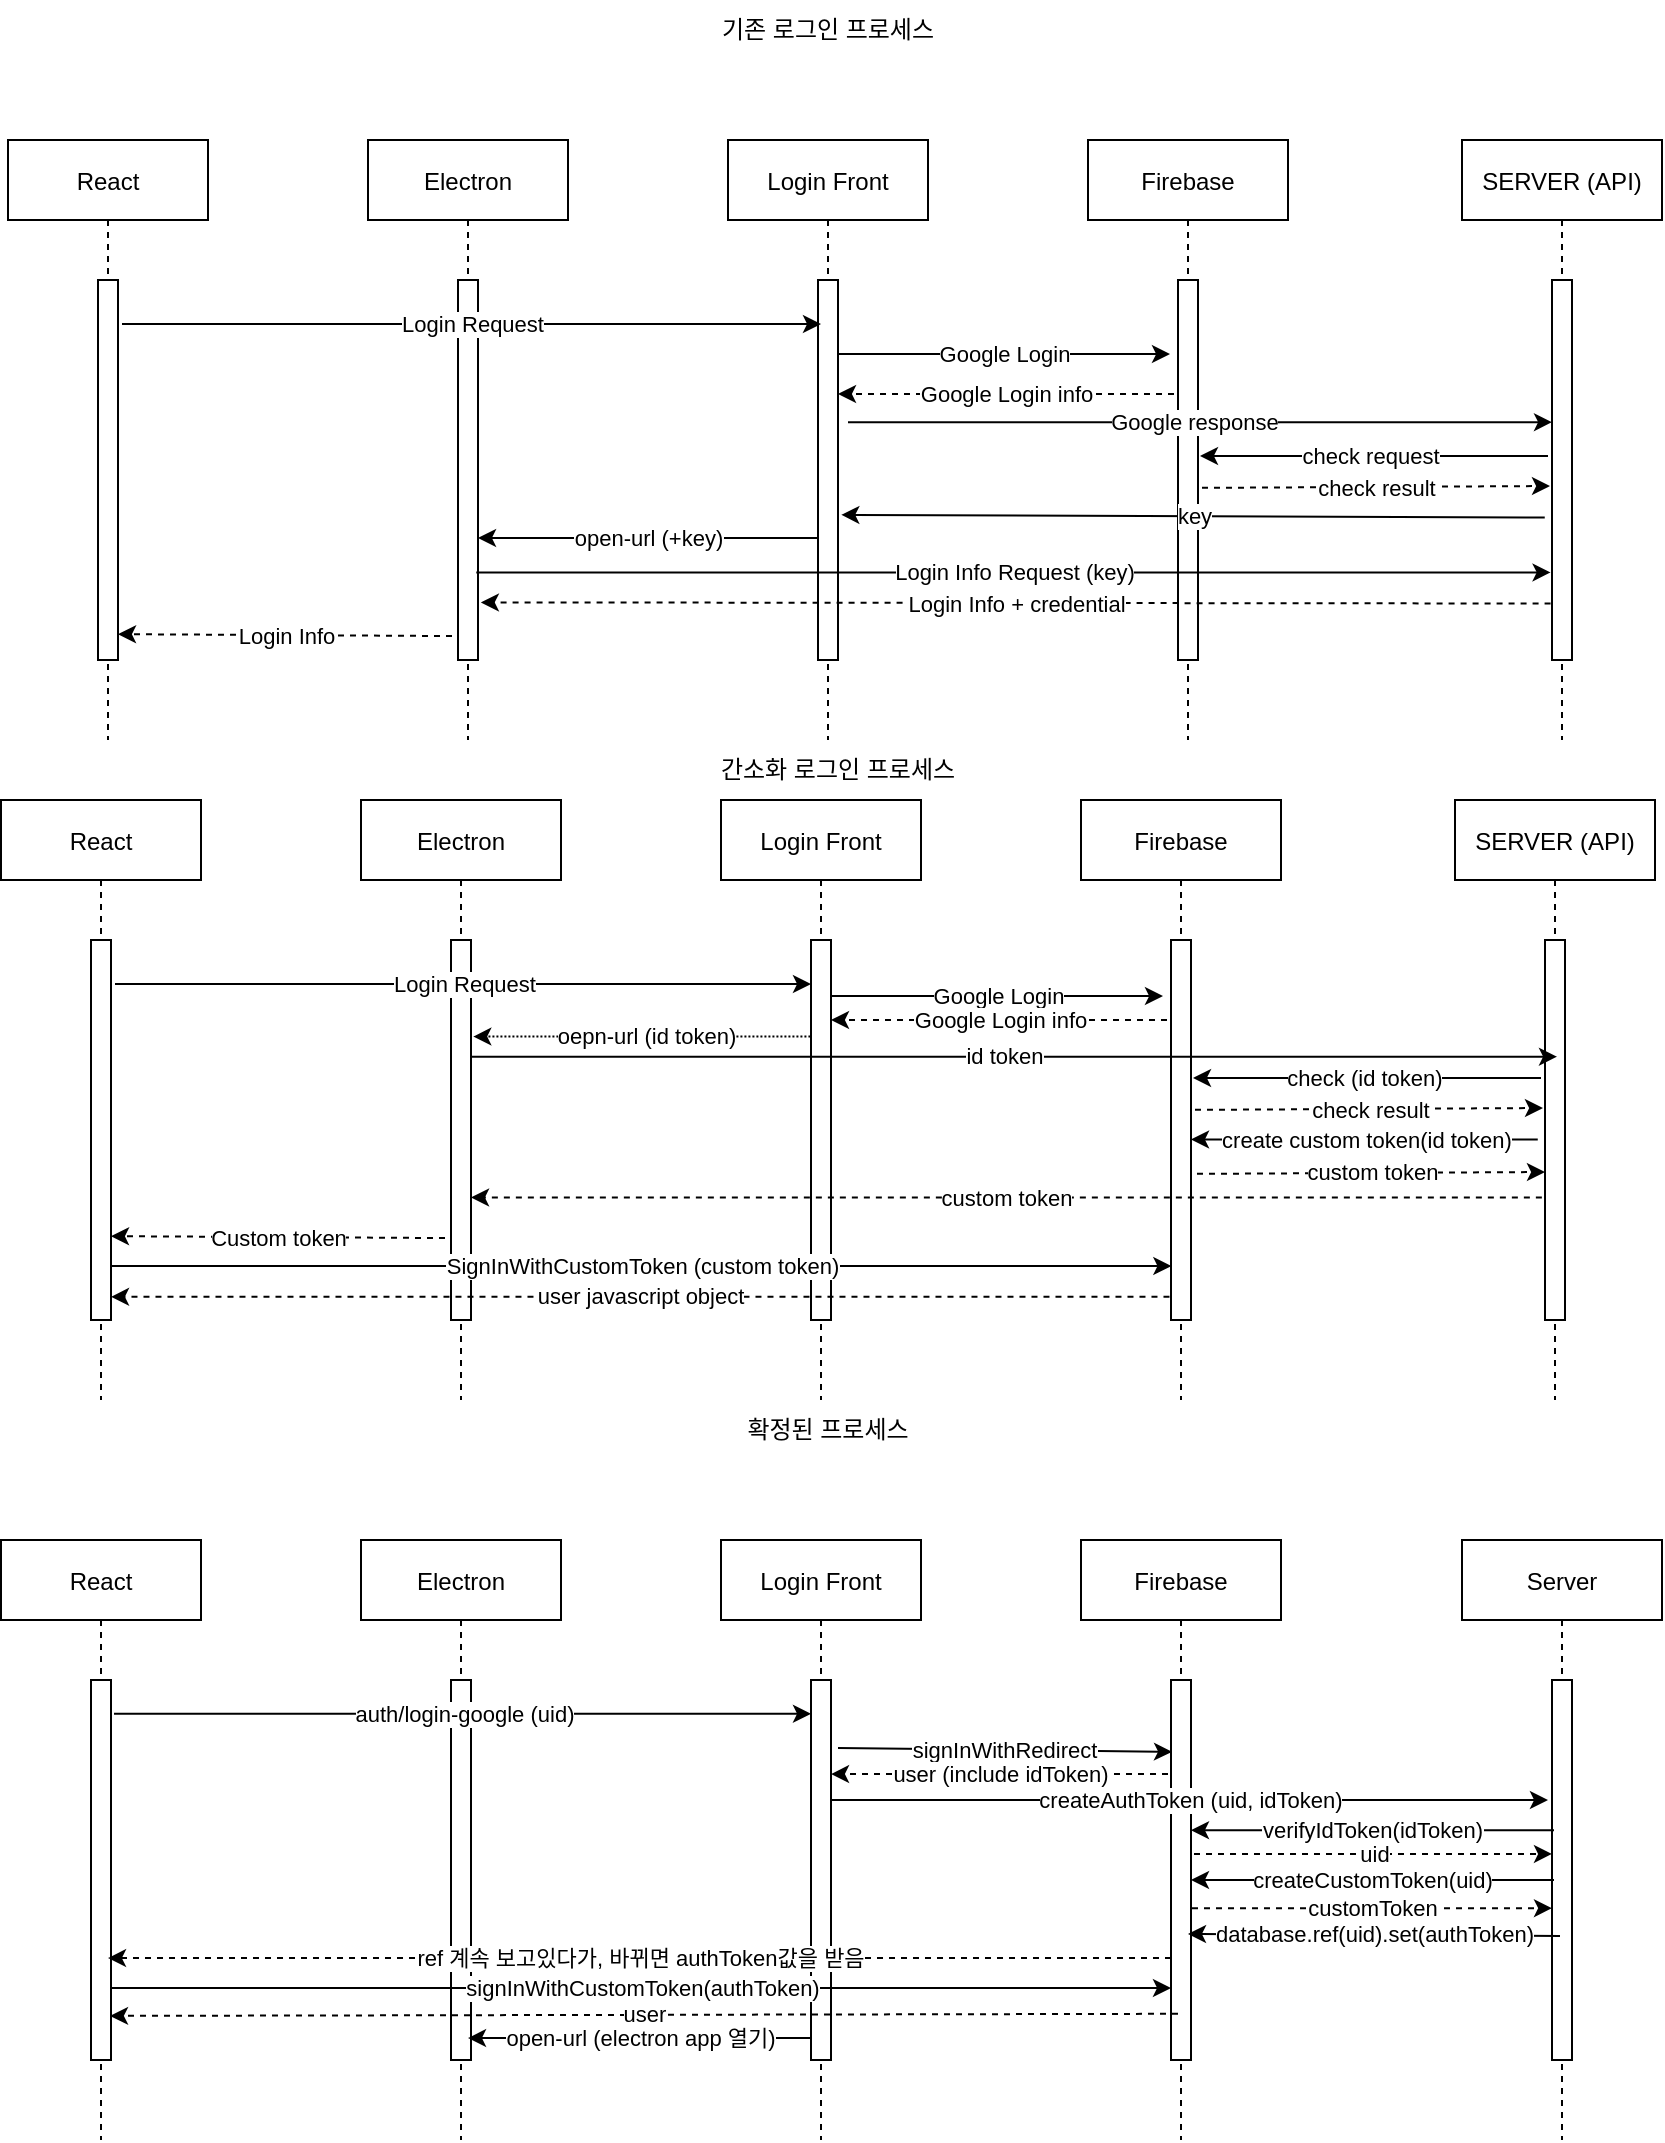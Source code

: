 <mxfile version="14.2.9" type="github">
  <diagram id="kgpKYQtTHZ0yAKxKKP6v" name="Page-1">
    <mxGraphModel dx="1426" dy="746" grid="1" gridSize="10" guides="1" tooltips="1" connect="1" arrows="1" fold="1" page="1" pageScale="1" pageWidth="850" pageHeight="1100" math="0" shadow="0">
      <root>
        <mxCell id="0" />
        <mxCell id="1" parent="0" />
        <mxCell id="NMaZNwox8EWJG5blDV41-1" value="Login Info" style="rounded=0;orthogonalLoop=1;jettySize=auto;html=1;entryX=1;entryY=0.932;entryDx=0;entryDy=0;entryPerimeter=0;exitX=-0.3;exitY=0.937;exitDx=0;exitDy=0;exitPerimeter=0;dashed=1;" parent="1" source="NMaZNwox8EWJG5blDV41-3" target="NMaZNwox8EWJG5blDV41-23" edge="1">
          <mxGeometry relative="1" as="geometry">
            <mxPoint x="80" y="240" as="targetPoint" />
            <Array as="points" />
          </mxGeometry>
        </mxCell>
        <mxCell id="NMaZNwox8EWJG5blDV41-2" value="Electron" style="shape=umlLifeline;perimeter=lifelinePerimeter;container=1;collapsible=0;recursiveResize=0;rounded=0;shadow=0;strokeWidth=1;" parent="1" vertex="1">
          <mxGeometry x="200" y="90" width="100" height="300" as="geometry" />
        </mxCell>
        <mxCell id="NMaZNwox8EWJG5blDV41-3" value="" style="points=[];perimeter=orthogonalPerimeter;rounded=0;shadow=0;strokeWidth=1;" parent="NMaZNwox8EWJG5blDV41-2" vertex="1">
          <mxGeometry x="45" y="70" width="10" height="190" as="geometry" />
        </mxCell>
        <mxCell id="NMaZNwox8EWJG5blDV41-4" value="Login Front" style="shape=umlLifeline;perimeter=lifelinePerimeter;container=1;collapsible=0;recursiveResize=0;rounded=0;shadow=0;strokeWidth=1;" parent="1" vertex="1">
          <mxGeometry x="380" y="90" width="100" height="300" as="geometry" />
        </mxCell>
        <mxCell id="NMaZNwox8EWJG5blDV41-5" value="" style="points=[];perimeter=orthogonalPerimeter;rounded=0;shadow=0;strokeWidth=1;" parent="NMaZNwox8EWJG5blDV41-4" vertex="1">
          <mxGeometry x="45" y="70" width="10" height="190" as="geometry" />
        </mxCell>
        <mxCell id="NMaZNwox8EWJG5blDV41-6" value="" style="points=[];perimeter=orthogonalPerimeter;rounded=0;shadow=0;strokeWidth=1;" parent="NMaZNwox8EWJG5blDV41-4" vertex="1">
          <mxGeometry x="45" y="70" width="10" height="190" as="geometry" />
        </mxCell>
        <mxCell id="NMaZNwox8EWJG5blDV41-7" value="Firebase" style="shape=umlLifeline;perimeter=lifelinePerimeter;container=1;collapsible=0;recursiveResize=0;rounded=0;shadow=0;strokeWidth=1;" parent="1" vertex="1">
          <mxGeometry x="560" y="90" width="100" height="300" as="geometry" />
        </mxCell>
        <mxCell id="NMaZNwox8EWJG5blDV41-8" value="" style="points=[];perimeter=orthogonalPerimeter;rounded=0;shadow=0;strokeWidth=1;" parent="NMaZNwox8EWJG5blDV41-7" vertex="1">
          <mxGeometry x="45" y="70" width="10" height="190" as="geometry" />
        </mxCell>
        <mxCell id="NMaZNwox8EWJG5blDV41-9" value="Google Login" style="rounded=0;orthogonalLoop=1;jettySize=auto;html=1;entryX=-0.4;entryY=0.195;entryDx=0;entryDy=0;entryPerimeter=0;" parent="1" source="NMaZNwox8EWJG5blDV41-5" target="NMaZNwox8EWJG5blDV41-8" edge="1">
          <mxGeometry relative="1" as="geometry">
            <mxPoint as="offset" />
          </mxGeometry>
        </mxCell>
        <mxCell id="NMaZNwox8EWJG5blDV41-10" value="SERVER (API)" style="shape=umlLifeline;perimeter=lifelinePerimeter;container=1;collapsible=0;recursiveResize=0;rounded=0;shadow=0;strokeWidth=1;" parent="1" vertex="1">
          <mxGeometry x="747" y="90" width="100" height="300" as="geometry" />
        </mxCell>
        <mxCell id="NMaZNwox8EWJG5blDV41-11" value="" style="points=[];perimeter=orthogonalPerimeter;rounded=0;shadow=0;strokeWidth=1;" parent="NMaZNwox8EWJG5blDV41-10" vertex="1">
          <mxGeometry x="45" y="70" width="10" height="190" as="geometry" />
        </mxCell>
        <mxCell id="NMaZNwox8EWJG5blDV41-12" value="" style="points=[];perimeter=orthogonalPerimeter;rounded=0;shadow=0;strokeWidth=1;" parent="NMaZNwox8EWJG5blDV41-10" vertex="1">
          <mxGeometry x="45" y="70" width="10" height="190" as="geometry" />
        </mxCell>
        <mxCell id="NMaZNwox8EWJG5blDV41-13" value="&lt;font color=&quot;#000000&quot;&gt;open-url (+key)&lt;/font&gt;" style="rounded=0;orthogonalLoop=1;jettySize=auto;html=1;fontColor=#FF0808;" parent="1" edge="1">
          <mxGeometry relative="1" as="geometry">
            <mxPoint x="425" y="289" as="sourcePoint" />
            <mxPoint x="255" y="289" as="targetPoint" />
            <mxPoint as="offset" />
          </mxGeometry>
        </mxCell>
        <mxCell id="NMaZNwox8EWJG5blDV41-14" value="" style="endArrow=classic;html=1;fontColor=#FF0808;exitX=1.2;exitY=0.158;exitDx=0;exitDy=0;exitPerimeter=0;" parent="1" edge="1">
          <mxGeometry relative="1" as="geometry">
            <mxPoint x="77" y="182.02" as="sourcePoint" />
            <mxPoint x="426.5" y="182" as="targetPoint" />
          </mxGeometry>
        </mxCell>
        <mxCell id="NMaZNwox8EWJG5blDV41-15" value="Login Request" style="edgeLabel;resizable=0;html=1;align=center;verticalAlign=middle;" parent="NMaZNwox8EWJG5blDV41-14" connectable="0" vertex="1">
          <mxGeometry relative="1" as="geometry">
            <mxPoint as="offset" />
          </mxGeometry>
        </mxCell>
        <mxCell id="NMaZNwox8EWJG5blDV41-16" value="Google response" style="rounded=0;orthogonalLoop=1;jettySize=auto;html=1;exitX=1.5;exitY=0.453;exitDx=0;exitDy=0;exitPerimeter=0;" parent="1" edge="1">
          <mxGeometry x="-0.019" relative="1" as="geometry">
            <mxPoint x="440" y="231.07" as="sourcePoint" />
            <mxPoint x="792" y="231.07" as="targetPoint" />
            <mxPoint as="offset" />
          </mxGeometry>
        </mxCell>
        <mxCell id="NMaZNwox8EWJG5blDV41-17" value="Google Login info" style="rounded=0;orthogonalLoop=1;jettySize=auto;html=1;dashed=1;exitX=-0.2;exitY=0.342;exitDx=0;exitDy=0;exitPerimeter=0;" parent="1" edge="1">
          <mxGeometry relative="1" as="geometry">
            <mxPoint x="603" y="216.98" as="sourcePoint" />
            <mxPoint x="435" y="216.98" as="targetPoint" />
            <mxPoint as="offset" />
          </mxGeometry>
        </mxCell>
        <mxCell id="NMaZNwox8EWJG5blDV41-18" value="check request" style="rounded=0;orthogonalLoop=1;jettySize=auto;html=1;entryX=1.1;entryY=0.526;entryDx=0;entryDy=0;entryPerimeter=0;" parent="1" edge="1">
          <mxGeometry x="0.025" relative="1" as="geometry">
            <mxPoint x="790" y="248.0" as="sourcePoint" />
            <mxPoint x="616" y="247.94" as="targetPoint" />
            <mxPoint as="offset" />
          </mxGeometry>
        </mxCell>
        <mxCell id="NMaZNwox8EWJG5blDV41-19" value="&lt;font color=&quot;#000000&quot;&gt;Login Info Request (key)&lt;/font&gt;" style="endArrow=classic;html=1;fontColor=#FF0808;exitX=0.914;exitY=0.659;exitDx=0;exitDy=0;exitPerimeter=0;entryX=-0.071;entryY=0.659;entryDx=0;entryDy=0;entryPerimeter=0;" parent="1" edge="1">
          <mxGeometry width="50" height="50" relative="1" as="geometry">
            <mxPoint x="254.14" y="306.21" as="sourcePoint" />
            <mxPoint x="791.29" y="306.21" as="targetPoint" />
          </mxGeometry>
        </mxCell>
        <mxCell id="NMaZNwox8EWJG5blDV41-20" value="" style="endArrow=classic;html=1;fontColor=#FF0808;exitX=-0.071;exitY=0.804;exitDx=0;exitDy=0;exitPerimeter=0;entryX=1.143;entryY=0.801;entryDx=0;entryDy=0;entryPerimeter=0;dashed=1;" parent="1" edge="1">
          <mxGeometry relative="1" as="geometry">
            <mxPoint x="791.29" y="321.76" as="sourcePoint" />
            <mxPoint x="256.43" y="321.19" as="targetPoint" />
          </mxGeometry>
        </mxCell>
        <mxCell id="NMaZNwox8EWJG5blDV41-21" value="Login Info + credential" style="edgeLabel;resizable=0;html=1;align=center;verticalAlign=middle;" parent="NMaZNwox8EWJG5blDV41-20" connectable="0" vertex="1">
          <mxGeometry relative="1" as="geometry" />
        </mxCell>
        <mxCell id="NMaZNwox8EWJG5blDV41-22" value="React" style="shape=umlLifeline;perimeter=lifelinePerimeter;container=1;collapsible=0;recursiveResize=0;rounded=0;shadow=0;strokeWidth=1;" parent="1" vertex="1">
          <mxGeometry x="20" y="90" width="100" height="300" as="geometry" />
        </mxCell>
        <mxCell id="NMaZNwox8EWJG5blDV41-23" value="" style="points=[];perimeter=orthogonalPerimeter;rounded=0;shadow=0;strokeWidth=1;" parent="NMaZNwox8EWJG5blDV41-22" vertex="1">
          <mxGeometry x="45" y="70" width="10" height="190" as="geometry" />
        </mxCell>
        <mxCell id="NMaZNwox8EWJG5blDV41-24" value="" style="endArrow=classic;html=1;dashed=1;exitX=1.2;exitY=0.547;exitDx=0;exitDy=0;exitPerimeter=0;" parent="1" source="NMaZNwox8EWJG5blDV41-8" edge="1">
          <mxGeometry relative="1" as="geometry">
            <mxPoint x="380" y="420" as="sourcePoint" />
            <mxPoint x="791" y="263" as="targetPoint" />
          </mxGeometry>
        </mxCell>
        <mxCell id="NMaZNwox8EWJG5blDV41-25" value="check result" style="edgeLabel;resizable=0;html=1;align=center;verticalAlign=middle;" parent="NMaZNwox8EWJG5blDV41-24" connectable="0" vertex="1">
          <mxGeometry relative="1" as="geometry" />
        </mxCell>
        <mxCell id="NMaZNwox8EWJG5blDV41-26" value="" style="endArrow=classic;html=1;exitX=-0.362;exitY=0.625;exitDx=0;exitDy=0;exitPerimeter=0;entryX=1.166;entryY=0.618;entryDx=0;entryDy=0;entryPerimeter=0;" parent="1" source="NMaZNwox8EWJG5blDV41-12" target="NMaZNwox8EWJG5blDV41-6" edge="1">
          <mxGeometry relative="1" as="geometry">
            <mxPoint x="430" y="260" as="sourcePoint" />
            <mxPoint x="530" y="260" as="targetPoint" />
          </mxGeometry>
        </mxCell>
        <mxCell id="NMaZNwox8EWJG5blDV41-27" value="key" style="edgeLabel;resizable=0;html=1;align=center;verticalAlign=middle;" parent="NMaZNwox8EWJG5blDV41-26" connectable="0" vertex="1">
          <mxGeometry relative="1" as="geometry" />
        </mxCell>
        <mxCell id="NMaZNwox8EWJG5blDV41-28" value="기존 로그인 프로세스" style="text;html=1;strokeColor=none;fillColor=none;align=center;verticalAlign=middle;whiteSpace=wrap;rounded=0;" parent="1" vertex="1">
          <mxGeometry x="370" y="20" width="120" height="30" as="geometry" />
        </mxCell>
        <mxCell id="NMaZNwox8EWJG5blDV41-29" value="Custom token" style="rounded=0;orthogonalLoop=1;jettySize=auto;html=1;entryX=1;entryY=0.932;entryDx=0;entryDy=0;entryPerimeter=0;exitX=-0.3;exitY=0.937;exitDx=0;exitDy=0;exitPerimeter=0;dashed=1;" parent="1" edge="1">
          <mxGeometry relative="1" as="geometry">
            <mxPoint x="71.5" y="638.08" as="targetPoint" />
            <Array as="points" />
            <mxPoint x="238.5" y="639.03" as="sourcePoint" />
          </mxGeometry>
        </mxCell>
        <mxCell id="NMaZNwox8EWJG5blDV41-30" value="Electron" style="shape=umlLifeline;perimeter=lifelinePerimeter;container=1;collapsible=0;recursiveResize=0;rounded=0;shadow=0;strokeWidth=1;" parent="1" vertex="1">
          <mxGeometry x="196.5" y="420" width="100" height="300" as="geometry" />
        </mxCell>
        <mxCell id="NMaZNwox8EWJG5blDV41-31" value="" style="points=[];perimeter=orthogonalPerimeter;rounded=0;shadow=0;strokeWidth=1;" parent="NMaZNwox8EWJG5blDV41-30" vertex="1">
          <mxGeometry x="45" y="70" width="10" height="190" as="geometry" />
        </mxCell>
        <mxCell id="NMaZNwox8EWJG5blDV41-32" value="Login Front" style="shape=umlLifeline;perimeter=lifelinePerimeter;container=1;collapsible=0;recursiveResize=0;rounded=0;shadow=0;strokeWidth=1;" parent="1" vertex="1">
          <mxGeometry x="376.5" y="420" width="100" height="300" as="geometry" />
        </mxCell>
        <mxCell id="NMaZNwox8EWJG5blDV41-33" value="" style="points=[];perimeter=orthogonalPerimeter;rounded=0;shadow=0;strokeWidth=1;" parent="NMaZNwox8EWJG5blDV41-32" vertex="1">
          <mxGeometry x="45" y="70" width="10" height="190" as="geometry" />
        </mxCell>
        <mxCell id="NMaZNwox8EWJG5blDV41-34" value="" style="points=[];perimeter=orthogonalPerimeter;rounded=0;shadow=0;strokeWidth=1;" parent="NMaZNwox8EWJG5blDV41-32" vertex="1">
          <mxGeometry x="45" y="70" width="10" height="190" as="geometry" />
        </mxCell>
        <mxCell id="NMaZNwox8EWJG5blDV41-35" value="Firebase" style="shape=umlLifeline;perimeter=lifelinePerimeter;container=1;collapsible=0;recursiveResize=0;rounded=0;shadow=0;strokeWidth=1;" parent="1" vertex="1">
          <mxGeometry x="556.5" y="420" width="100" height="300" as="geometry" />
        </mxCell>
        <mxCell id="NMaZNwox8EWJG5blDV41-36" value="" style="points=[];perimeter=orthogonalPerimeter;rounded=0;shadow=0;strokeWidth=1;" parent="NMaZNwox8EWJG5blDV41-35" vertex="1">
          <mxGeometry x="45" y="70" width="10" height="190" as="geometry" />
        </mxCell>
        <mxCell id="NMaZNwox8EWJG5blDV41-37" value="Google Login" style="rounded=0;orthogonalLoop=1;jettySize=auto;html=1;entryX=-0.4;entryY=0.195;entryDx=0;entryDy=0;entryPerimeter=0;" parent="1" edge="1">
          <mxGeometry relative="1" as="geometry">
            <mxPoint as="offset" />
            <mxPoint x="431.5" y="518.05" as="sourcePoint" />
            <mxPoint x="597.5" y="518.05" as="targetPoint" />
          </mxGeometry>
        </mxCell>
        <mxCell id="NMaZNwox8EWJG5blDV41-38" value="SERVER (API)" style="shape=umlLifeline;perimeter=lifelinePerimeter;container=1;collapsible=0;recursiveResize=0;rounded=0;shadow=0;strokeWidth=1;" parent="1" vertex="1">
          <mxGeometry x="743.5" y="420" width="100" height="300" as="geometry" />
        </mxCell>
        <mxCell id="NMaZNwox8EWJG5blDV41-39" value="" style="points=[];perimeter=orthogonalPerimeter;rounded=0;shadow=0;strokeWidth=1;" parent="NMaZNwox8EWJG5blDV41-38" vertex="1">
          <mxGeometry x="45" y="70" width="10" height="190" as="geometry" />
        </mxCell>
        <mxCell id="NMaZNwox8EWJG5blDV41-40" value="" style="points=[];perimeter=orthogonalPerimeter;rounded=0;shadow=0;strokeWidth=1;" parent="NMaZNwox8EWJG5blDV41-38" vertex="1">
          <mxGeometry x="45" y="70" width="10" height="190" as="geometry" />
        </mxCell>
        <mxCell id="NMaZNwox8EWJG5blDV41-42" value="" style="endArrow=classic;html=1;fontColor=#FF0808;exitX=1.2;exitY=0.158;exitDx=0;exitDy=0;exitPerimeter=0;" parent="1" target="NMaZNwox8EWJG5blDV41-34" edge="1">
          <mxGeometry relative="1" as="geometry">
            <mxPoint x="73.5" y="512.02" as="sourcePoint" />
            <mxPoint x="423" y="512" as="targetPoint" />
          </mxGeometry>
        </mxCell>
        <mxCell id="NMaZNwox8EWJG5blDV41-43" value="Login Request" style="edgeLabel;resizable=0;html=1;align=center;verticalAlign=middle;" parent="NMaZNwox8EWJG5blDV41-42" connectable="0" vertex="1">
          <mxGeometry relative="1" as="geometry">
            <mxPoint as="offset" />
          </mxGeometry>
        </mxCell>
        <mxCell id="NMaZNwox8EWJG5blDV41-44" value="oepn-url (id token)" style="rounded=0;orthogonalLoop=1;jettySize=auto;html=1;exitX=-0.029;exitY=0.254;exitDx=0;exitDy=0;exitPerimeter=0;entryX=1.114;entryY=0.254;entryDx=0;entryDy=0;entryPerimeter=0;dashed=1;dashPattern=1 1;" parent="1" source="NMaZNwox8EWJG5blDV41-34" target="NMaZNwox8EWJG5blDV41-31" edge="1">
          <mxGeometry x="-0.019" relative="1" as="geometry">
            <mxPoint x="436.5" y="561.07" as="sourcePoint" />
            <mxPoint x="788.5" y="561.07" as="targetPoint" />
            <mxPoint as="offset" />
          </mxGeometry>
        </mxCell>
        <mxCell id="NMaZNwox8EWJG5blDV41-45" value="Google Login info" style="rounded=0;orthogonalLoop=1;jettySize=auto;html=1;dashed=1;exitX=-0.2;exitY=0.342;exitDx=0;exitDy=0;exitPerimeter=0;" parent="1" edge="1">
          <mxGeometry relative="1" as="geometry">
            <mxPoint x="599.5" y="529.98" as="sourcePoint" />
            <mxPoint x="431.5" y="529.98" as="targetPoint" />
            <mxPoint as="offset" />
          </mxGeometry>
        </mxCell>
        <mxCell id="NMaZNwox8EWJG5blDV41-46" value="check (id token)" style="rounded=0;orthogonalLoop=1;jettySize=auto;html=1;entryX=1.1;entryY=0.526;entryDx=0;entryDy=0;entryPerimeter=0;" parent="1" edge="1">
          <mxGeometry x="0.025" relative="1" as="geometry">
            <mxPoint x="786.5" y="559.0" as="sourcePoint" />
            <mxPoint x="612.5" y="558.94" as="targetPoint" />
            <mxPoint as="offset" />
          </mxGeometry>
        </mxCell>
        <mxCell id="NMaZNwox8EWJG5blDV41-47" value="&lt;font color=&quot;#000000&quot;&gt;custom token&lt;/font&gt;" style="endArrow=classic;html=1;fontColor=#FF0808;exitX=-0.157;exitY=0.688;exitDx=0;exitDy=0;exitPerimeter=0;dashed=1;" parent="1" edge="1">
          <mxGeometry width="50" height="50" relative="1" as="geometry">
            <mxPoint x="786.93" y="618.72" as="sourcePoint" />
            <mxPoint x="251.5" y="618.72" as="targetPoint" />
          </mxGeometry>
        </mxCell>
        <mxCell id="NMaZNwox8EWJG5blDV41-50" value="React" style="shape=umlLifeline;perimeter=lifelinePerimeter;container=1;collapsible=0;recursiveResize=0;rounded=0;shadow=0;strokeWidth=1;" parent="1" vertex="1">
          <mxGeometry x="16.5" y="420" width="100" height="300" as="geometry" />
        </mxCell>
        <mxCell id="NMaZNwox8EWJG5blDV41-51" value="" style="points=[];perimeter=orthogonalPerimeter;rounded=0;shadow=0;strokeWidth=1;" parent="NMaZNwox8EWJG5blDV41-50" vertex="1">
          <mxGeometry x="45" y="70" width="10" height="190" as="geometry" />
        </mxCell>
        <mxCell id="NMaZNwox8EWJG5blDV41-52" value="" style="endArrow=classic;html=1;dashed=1;exitX=1.2;exitY=0.547;exitDx=0;exitDy=0;exitPerimeter=0;" parent="1" edge="1">
          <mxGeometry relative="1" as="geometry">
            <mxPoint x="613.5" y="574.93" as="sourcePoint" />
            <mxPoint x="787.5" y="574" as="targetPoint" />
          </mxGeometry>
        </mxCell>
        <mxCell id="NMaZNwox8EWJG5blDV41-53" value="check result" style="edgeLabel;resizable=0;html=1;align=center;verticalAlign=middle;" parent="NMaZNwox8EWJG5blDV41-52" connectable="0" vertex="1">
          <mxGeometry relative="1" as="geometry" />
        </mxCell>
        <mxCell id="NMaZNwox8EWJG5blDV41-54" value="" style="endArrow=classic;html=1;exitX=-0.362;exitY=0.625;exitDx=0;exitDy=0;exitPerimeter=0;" parent="1" edge="1">
          <mxGeometry relative="1" as="geometry">
            <mxPoint x="784.88" y="589.75" as="sourcePoint" />
            <mxPoint x="611.5" y="589.75" as="targetPoint" />
          </mxGeometry>
        </mxCell>
        <mxCell id="NMaZNwox8EWJG5blDV41-55" value="create custom token(id token)" style="edgeLabel;resizable=0;html=1;align=center;verticalAlign=middle;" parent="NMaZNwox8EWJG5blDV41-54" connectable="0" vertex="1">
          <mxGeometry relative="1" as="geometry" />
        </mxCell>
        <mxCell id="NMaZNwox8EWJG5blDV41-56" value="간소화 로그인 프로세스" style="text;html=1;strokeColor=none;fillColor=none;align=center;verticalAlign=middle;whiteSpace=wrap;rounded=0;" parent="1" vertex="1">
          <mxGeometry x="374.5" y="390" width="120" height="30" as="geometry" />
        </mxCell>
        <mxCell id="NMaZNwox8EWJG5blDV41-57" value="" style="endArrow=classic;html=1;dashed=1;exitX=1.2;exitY=0.547;exitDx=0;exitDy=0;exitPerimeter=0;" parent="1" edge="1">
          <mxGeometry relative="1" as="geometry">
            <mxPoint x="614.5" y="606.93" as="sourcePoint" />
            <mxPoint x="788.5" y="606" as="targetPoint" />
          </mxGeometry>
        </mxCell>
        <mxCell id="NMaZNwox8EWJG5blDV41-58" value="custom token" style="edgeLabel;resizable=0;html=1;align=center;verticalAlign=middle;" parent="NMaZNwox8EWJG5blDV41-57" connectable="0" vertex="1">
          <mxGeometry relative="1" as="geometry">
            <mxPoint y="-1" as="offset" />
          </mxGeometry>
        </mxCell>
        <mxCell id="NMaZNwox8EWJG5blDV41-59" value="id token" style="rounded=0;orthogonalLoop=1;jettySize=auto;html=1;entryX=0.6;entryY=0.307;entryDx=0;entryDy=0;entryPerimeter=0;" parent="1" source="NMaZNwox8EWJG5blDV41-31" target="NMaZNwox8EWJG5blDV41-40" edge="1">
          <mxGeometry x="-0.019" relative="1" as="geometry">
            <mxPoint x="431.21" y="548.26" as="sourcePoint" />
            <mxPoint x="262.64" y="548.26" as="targetPoint" />
            <mxPoint as="offset" />
          </mxGeometry>
        </mxCell>
        <mxCell id="NMaZNwox8EWJG5blDV41-60" value="SignInWithCustomToken (custom token)" style="rounded=0;orthogonalLoop=1;jettySize=auto;html=1;entryX=0.019;entryY=0.858;entryDx=0;entryDy=0;entryPerimeter=0;" parent="1" source="NMaZNwox8EWJG5blDV41-51" target="NMaZNwox8EWJG5blDV41-36" edge="1">
          <mxGeometry relative="1" as="geometry">
            <mxPoint x="524.5" y="648" as="targetPoint" />
            <Array as="points" />
            <mxPoint x="248.5" y="649.03" as="sourcePoint" />
          </mxGeometry>
        </mxCell>
        <mxCell id="NMaZNwox8EWJG5blDV41-61" value="user javascript object" style="rounded=0;orthogonalLoop=1;jettySize=auto;html=1;exitX=-0.076;exitY=0.939;exitDx=0;exitDy=0;exitPerimeter=0;dashed=1;" parent="1" source="NMaZNwox8EWJG5blDV41-36" target="NMaZNwox8EWJG5blDV41-51" edge="1">
          <mxGeometry relative="1" as="geometry">
            <mxPoint x="81.5" y="648.08" as="targetPoint" />
            <Array as="points" />
            <mxPoint x="248.5" y="649.03" as="sourcePoint" />
          </mxGeometry>
        </mxCell>
        <mxCell id="kOI4qabgPO7YnbYC6x7v-1" value="확정된 프로세스" style="text;html=1;strokeColor=none;fillColor=none;align=center;verticalAlign=middle;whiteSpace=wrap;rounded=0;" vertex="1" parent="1">
          <mxGeometry x="370" y="720" width="120" height="30" as="geometry" />
        </mxCell>
        <mxCell id="kOI4qabgPO7YnbYC6x7v-2" value="React" style="shape=umlLifeline;perimeter=lifelinePerimeter;container=1;collapsible=0;recursiveResize=0;rounded=0;shadow=0;strokeWidth=1;" vertex="1" parent="1">
          <mxGeometry x="16.5" y="790" width="100" height="300" as="geometry" />
        </mxCell>
        <mxCell id="kOI4qabgPO7YnbYC6x7v-3" value="" style="points=[];perimeter=orthogonalPerimeter;rounded=0;shadow=0;strokeWidth=1;" vertex="1" parent="kOI4qabgPO7YnbYC6x7v-2">
          <mxGeometry x="45" y="70" width="10" height="190" as="geometry" />
        </mxCell>
        <mxCell id="kOI4qabgPO7YnbYC6x7v-4" value="Electron" style="shape=umlLifeline;perimeter=lifelinePerimeter;container=1;collapsible=0;recursiveResize=0;rounded=0;shadow=0;strokeWidth=1;" vertex="1" parent="1">
          <mxGeometry x="196.5" y="790" width="100" height="300" as="geometry" />
        </mxCell>
        <mxCell id="kOI4qabgPO7YnbYC6x7v-5" value="" style="points=[];perimeter=orthogonalPerimeter;rounded=0;shadow=0;strokeWidth=1;" vertex="1" parent="kOI4qabgPO7YnbYC6x7v-4">
          <mxGeometry x="45" y="70" width="10" height="190" as="geometry" />
        </mxCell>
        <mxCell id="kOI4qabgPO7YnbYC6x7v-6" value="Login Front" style="shape=umlLifeline;perimeter=lifelinePerimeter;container=1;collapsible=0;recursiveResize=0;rounded=0;shadow=0;strokeWidth=1;" vertex="1" parent="1">
          <mxGeometry x="376.5" y="790" width="100" height="300" as="geometry" />
        </mxCell>
        <mxCell id="kOI4qabgPO7YnbYC6x7v-7" value="" style="points=[];perimeter=orthogonalPerimeter;rounded=0;shadow=0;strokeWidth=1;" vertex="1" parent="kOI4qabgPO7YnbYC6x7v-6">
          <mxGeometry x="45" y="70" width="10" height="190" as="geometry" />
        </mxCell>
        <mxCell id="kOI4qabgPO7YnbYC6x7v-8" value="Firebase" style="shape=umlLifeline;perimeter=lifelinePerimeter;container=1;collapsible=0;recursiveResize=0;rounded=0;shadow=0;strokeWidth=1;" vertex="1" parent="1">
          <mxGeometry x="556.5" y="790" width="100" height="300" as="geometry" />
        </mxCell>
        <mxCell id="kOI4qabgPO7YnbYC6x7v-9" value="" style="points=[];perimeter=orthogonalPerimeter;rounded=0;shadow=0;strokeWidth=1;" vertex="1" parent="kOI4qabgPO7YnbYC6x7v-8">
          <mxGeometry x="45" y="70" width="10" height="190" as="geometry" />
        </mxCell>
        <mxCell id="kOI4qabgPO7YnbYC6x7v-10" value="Server" style="shape=umlLifeline;perimeter=lifelinePerimeter;container=1;collapsible=0;recursiveResize=0;rounded=0;shadow=0;strokeWidth=1;" vertex="1" parent="1">
          <mxGeometry x="747" y="790" width="100" height="300" as="geometry" />
        </mxCell>
        <mxCell id="kOI4qabgPO7YnbYC6x7v-11" value="" style="points=[];perimeter=orthogonalPerimeter;rounded=0;shadow=0;strokeWidth=1;" vertex="1" parent="kOI4qabgPO7YnbYC6x7v-10">
          <mxGeometry x="45" y="70" width="10" height="190" as="geometry" />
        </mxCell>
        <mxCell id="kOI4qabgPO7YnbYC6x7v-12" value="auth/login-google (uid)" style="endArrow=classic;html=1;exitX=1.15;exitY=0.089;exitDx=0;exitDy=0;exitPerimeter=0;" edge="1" parent="1" source="kOI4qabgPO7YnbYC6x7v-3" target="kOI4qabgPO7YnbYC6x7v-7">
          <mxGeometry width="50" height="50" relative="1" as="geometry">
            <mxPoint x="400" y="790" as="sourcePoint" />
            <mxPoint x="450" y="740" as="targetPoint" />
          </mxGeometry>
        </mxCell>
        <mxCell id="kOI4qabgPO7YnbYC6x7v-13" value="signInWithRedirect" style="endArrow=classic;html=1;exitX=1.35;exitY=0.179;exitDx=0;exitDy=0;exitPerimeter=0;entryX=0.05;entryY=0.189;entryDx=0;entryDy=0;entryPerimeter=0;" edge="1" parent="1" source="kOI4qabgPO7YnbYC6x7v-7" target="kOI4qabgPO7YnbYC6x7v-9">
          <mxGeometry width="50" height="50" relative="1" as="geometry">
            <mxPoint x="83" y="886.91" as="sourcePoint" />
            <mxPoint x="431.5" y="886.91" as="targetPoint" />
          </mxGeometry>
        </mxCell>
        <mxCell id="kOI4qabgPO7YnbYC6x7v-14" value="user (include idToken)" style="endArrow=classic;html=1;exitX=-0.15;exitY=0.279;exitDx=0;exitDy=0;exitPerimeter=0;dashed=1;" edge="1" parent="1">
          <mxGeometry width="50" height="50" relative="1" as="geometry">
            <mxPoint x="600" y="907.01" as="sourcePoint" />
            <mxPoint x="431.5" y="907.01" as="targetPoint" />
          </mxGeometry>
        </mxCell>
        <mxCell id="kOI4qabgPO7YnbYC6x7v-15" value="createAuthToken (uid, idToken)" style="endArrow=classic;html=1;" edge="1" parent="1" source="kOI4qabgPO7YnbYC6x7v-7">
          <mxGeometry width="50" height="50" relative="1" as="geometry">
            <mxPoint x="610" y="950" as="sourcePoint" />
            <mxPoint x="790" y="920" as="targetPoint" />
          </mxGeometry>
        </mxCell>
        <mxCell id="kOI4qabgPO7YnbYC6x7v-16" value="verifyIdToken(idToken)" style="endArrow=classic;html=1;exitX=0.1;exitY=0.411;exitDx=0;exitDy=0;exitPerimeter=0;" edge="1" parent="1">
          <mxGeometry width="50" height="50" relative="1" as="geometry">
            <mxPoint x="793" y="935.09" as="sourcePoint" />
            <mxPoint x="611.5" y="935.09" as="targetPoint" />
          </mxGeometry>
        </mxCell>
        <mxCell id="kOI4qabgPO7YnbYC6x7v-17" value="uid" style="endArrow=classic;html=1;exitX=1.15;exitY=0.463;exitDx=0;exitDy=0;exitPerimeter=0;dashed=1;" edge="1" parent="1">
          <mxGeometry width="50" height="50" relative="1" as="geometry">
            <mxPoint x="613" y="946.97" as="sourcePoint" />
            <mxPoint x="792" y="946.97" as="targetPoint" />
          </mxGeometry>
        </mxCell>
        <mxCell id="kOI4qabgPO7YnbYC6x7v-18" value="createCustomToken(uid)" style="endArrow=classic;html=1;exitX=0.1;exitY=0.563;exitDx=0;exitDy=0;exitPerimeter=0;" edge="1" parent="1">
          <mxGeometry width="50" height="50" relative="1" as="geometry">
            <mxPoint x="793" y="959.97" as="sourcePoint" />
            <mxPoint x="611.5" y="959.97" as="targetPoint" />
          </mxGeometry>
        </mxCell>
        <mxCell id="kOI4qabgPO7YnbYC6x7v-19" value="customToken" style="endArrow=classic;html=1;exitX=1.05;exitY=0.653;exitDx=0;exitDy=0;exitPerimeter=0;dashed=1;" edge="1" parent="1">
          <mxGeometry width="50" height="50" relative="1" as="geometry">
            <mxPoint x="612" y="974.07" as="sourcePoint" />
            <mxPoint x="792" y="974.07" as="targetPoint" />
          </mxGeometry>
        </mxCell>
        <mxCell id="kOI4qabgPO7YnbYC6x7v-21" value="database.ref(uid).set(authToken)" style="endArrow=classic;html=1;exitX=0.49;exitY=0.67;exitDx=0;exitDy=0;exitPerimeter=0;entryX=0.85;entryY=0.684;entryDx=0;entryDy=0;entryPerimeter=0;" edge="1" parent="1">
          <mxGeometry width="50" height="50" relative="1" as="geometry">
            <mxPoint x="796" y="988" as="sourcePoint" />
            <mxPoint x="610" y="986.96" as="targetPoint" />
          </mxGeometry>
        </mxCell>
        <mxCell id="kOI4qabgPO7YnbYC6x7v-22" value="ref 계속 보고있다가, 바뀌면 authToken값을 받음" style="endArrow=classic;html=1;entryX=0.85;entryY=0.816;entryDx=0;entryDy=0;entryPerimeter=0;dashed=1;" edge="1" parent="1">
          <mxGeometry width="50" height="50" relative="1" as="geometry">
            <mxPoint x="601.5" y="999.04" as="sourcePoint" />
            <mxPoint x="70" y="999.04" as="targetPoint" />
          </mxGeometry>
        </mxCell>
        <mxCell id="kOI4qabgPO7YnbYC6x7v-23" value="signInWithCustomToken(authToken)" style="endArrow=classic;html=1;" edge="1" parent="1">
          <mxGeometry width="50" height="50" relative="1" as="geometry">
            <mxPoint x="71.5" y="1014" as="sourcePoint" />
            <mxPoint x="601.5" y="1014" as="targetPoint" />
            <Array as="points">
              <mxPoint x="520" y="1014" />
            </Array>
          </mxGeometry>
        </mxCell>
        <mxCell id="kOI4qabgPO7YnbYC6x7v-24" value="user" style="endArrow=classic;html=1;exitX=0.485;exitY=0.803;exitDx=0;exitDy=0;exitPerimeter=0;entryX=0.95;entryY=0.905;entryDx=0;entryDy=0;entryPerimeter=0;dashed=1;" edge="1" parent="1">
          <mxGeometry width="50" height="50" relative="1" as="geometry">
            <mxPoint x="605" y="1026.9" as="sourcePoint" />
            <mxPoint x="71" y="1027.95" as="targetPoint" />
            <Array as="points" />
          </mxGeometry>
        </mxCell>
        <mxCell id="kOI4qabgPO7YnbYC6x7v-25" value="open-url (electron app 열기)" style="endArrow=classic;html=1;exitX=0.05;exitY=0.537;exitDx=0;exitDy=0;exitPerimeter=0;entryX=0.85;entryY=0.537;entryDx=0;entryDy=0;entryPerimeter=0;" edge="1" parent="1">
          <mxGeometry width="50" height="50" relative="1" as="geometry">
            <mxPoint x="422" y="1039.03" as="sourcePoint" />
            <mxPoint x="250" y="1039.03" as="targetPoint" />
          </mxGeometry>
        </mxCell>
      </root>
    </mxGraphModel>
  </diagram>
</mxfile>
